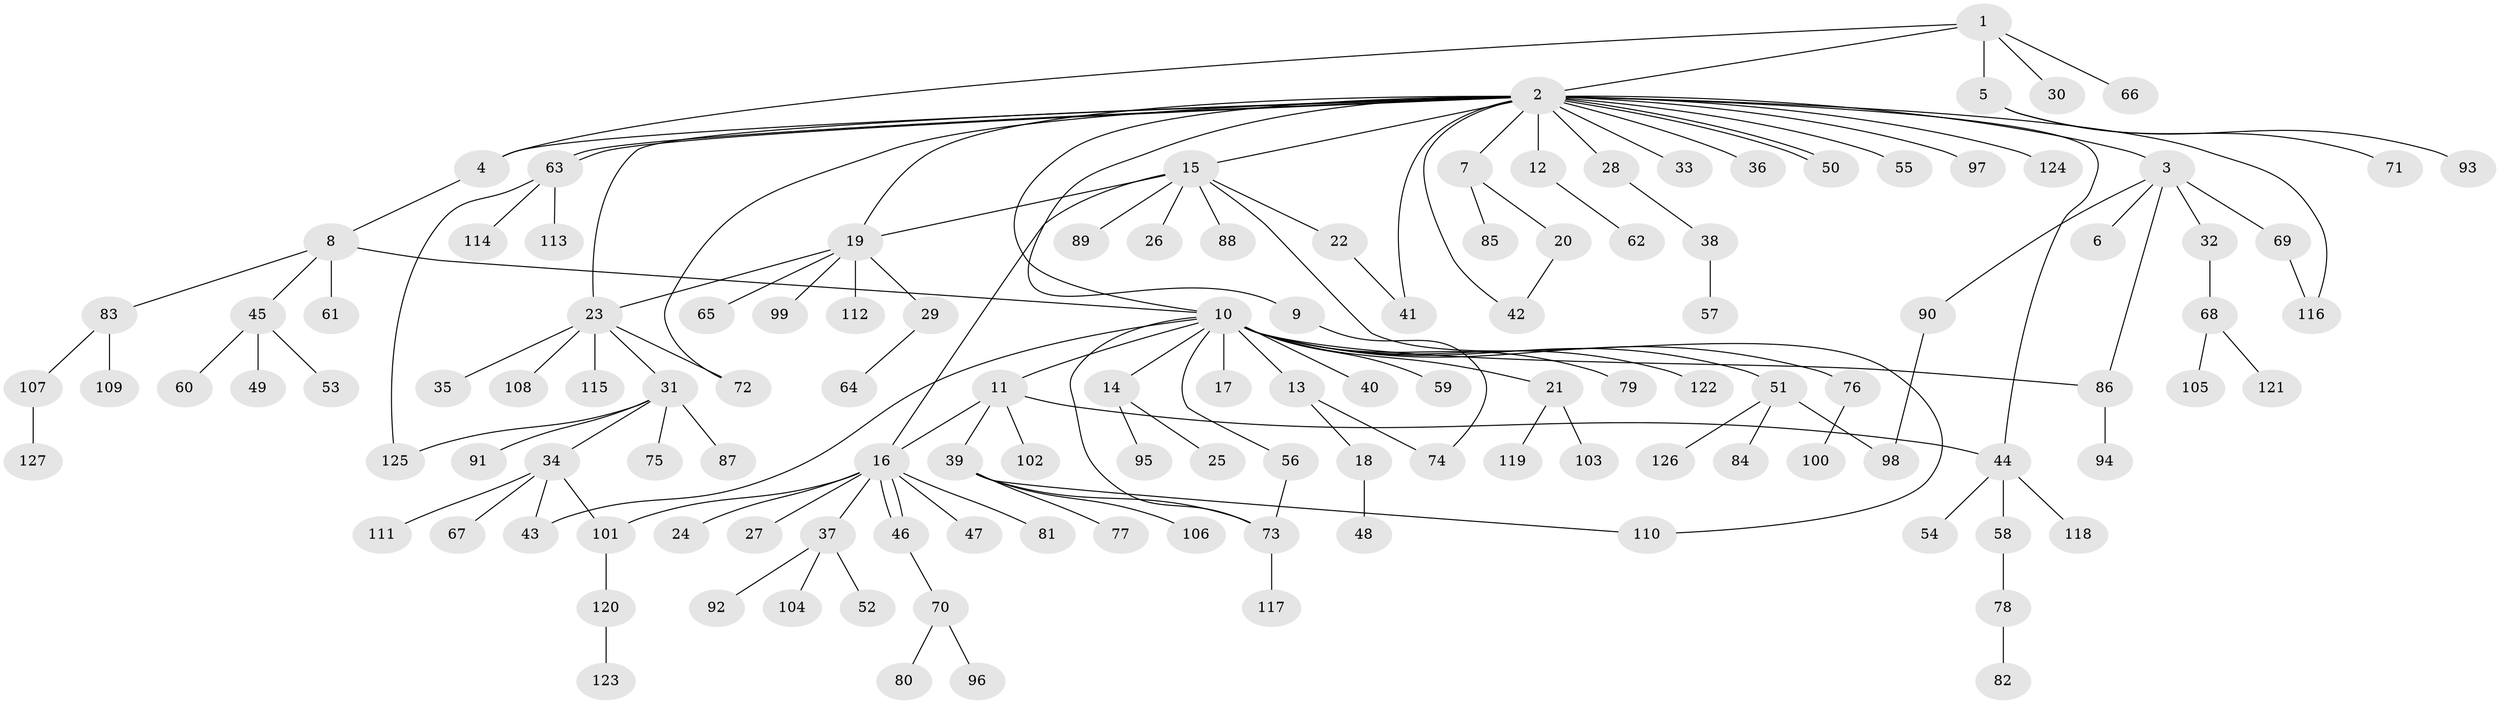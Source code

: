 // coarse degree distribution, {4: 0.0297029702970297, 22: 0.009900990099009901, 5: 0.0297029702970297, 6: 0.0297029702970297, 2: 0.19801980198019803, 3: 0.07920792079207921, 18: 0.009900990099009901, 8: 0.009900990099009901, 7: 0.009900990099009901, 9: 0.019801980198019802, 1: 0.5742574257425742}
// Generated by graph-tools (version 1.1) at 2025/51/02/27/25 19:51:59]
// undirected, 127 vertices, 148 edges
graph export_dot {
graph [start="1"]
  node [color=gray90,style=filled];
  1;
  2;
  3;
  4;
  5;
  6;
  7;
  8;
  9;
  10;
  11;
  12;
  13;
  14;
  15;
  16;
  17;
  18;
  19;
  20;
  21;
  22;
  23;
  24;
  25;
  26;
  27;
  28;
  29;
  30;
  31;
  32;
  33;
  34;
  35;
  36;
  37;
  38;
  39;
  40;
  41;
  42;
  43;
  44;
  45;
  46;
  47;
  48;
  49;
  50;
  51;
  52;
  53;
  54;
  55;
  56;
  57;
  58;
  59;
  60;
  61;
  62;
  63;
  64;
  65;
  66;
  67;
  68;
  69;
  70;
  71;
  72;
  73;
  74;
  75;
  76;
  77;
  78;
  79;
  80;
  81;
  82;
  83;
  84;
  85;
  86;
  87;
  88;
  89;
  90;
  91;
  92;
  93;
  94;
  95;
  96;
  97;
  98;
  99;
  100;
  101;
  102;
  103;
  104;
  105;
  106;
  107;
  108;
  109;
  110;
  111;
  112;
  113;
  114;
  115;
  116;
  117;
  118;
  119;
  120;
  121;
  122;
  123;
  124;
  125;
  126;
  127;
  1 -- 2;
  1 -- 4;
  1 -- 5;
  1 -- 30;
  1 -- 66;
  2 -- 3;
  2 -- 4;
  2 -- 7;
  2 -- 9;
  2 -- 10;
  2 -- 12;
  2 -- 15;
  2 -- 19;
  2 -- 23;
  2 -- 28;
  2 -- 33;
  2 -- 36;
  2 -- 41;
  2 -- 42;
  2 -- 44;
  2 -- 50;
  2 -- 50;
  2 -- 55;
  2 -- 63;
  2 -- 63;
  2 -- 72;
  2 -- 97;
  2 -- 116;
  2 -- 124;
  3 -- 6;
  3 -- 32;
  3 -- 69;
  3 -- 86;
  3 -- 90;
  4 -- 8;
  5 -- 71;
  5 -- 93;
  7 -- 20;
  7 -- 85;
  8 -- 10;
  8 -- 45;
  8 -- 61;
  8 -- 83;
  9 -- 74;
  10 -- 11;
  10 -- 13;
  10 -- 14;
  10 -- 17;
  10 -- 21;
  10 -- 40;
  10 -- 43;
  10 -- 51;
  10 -- 56;
  10 -- 59;
  10 -- 73;
  10 -- 76;
  10 -- 79;
  10 -- 86;
  10 -- 122;
  11 -- 16;
  11 -- 39;
  11 -- 44;
  11 -- 102;
  12 -- 62;
  13 -- 18;
  13 -- 74;
  14 -- 25;
  14 -- 95;
  15 -- 16;
  15 -- 19;
  15 -- 22;
  15 -- 26;
  15 -- 88;
  15 -- 89;
  15 -- 110;
  16 -- 24;
  16 -- 27;
  16 -- 37;
  16 -- 46;
  16 -- 46;
  16 -- 47;
  16 -- 81;
  16 -- 101;
  18 -- 48;
  19 -- 23;
  19 -- 29;
  19 -- 65;
  19 -- 99;
  19 -- 112;
  20 -- 42;
  21 -- 103;
  21 -- 119;
  22 -- 41;
  23 -- 31;
  23 -- 35;
  23 -- 72;
  23 -- 108;
  23 -- 115;
  28 -- 38;
  29 -- 64;
  31 -- 34;
  31 -- 75;
  31 -- 87;
  31 -- 91;
  31 -- 125;
  32 -- 68;
  34 -- 43;
  34 -- 67;
  34 -- 101;
  34 -- 111;
  37 -- 52;
  37 -- 92;
  37 -- 104;
  38 -- 57;
  39 -- 73;
  39 -- 77;
  39 -- 106;
  39 -- 110;
  44 -- 54;
  44 -- 58;
  44 -- 118;
  45 -- 49;
  45 -- 53;
  45 -- 60;
  46 -- 70;
  51 -- 84;
  51 -- 98;
  51 -- 126;
  56 -- 73;
  58 -- 78;
  63 -- 113;
  63 -- 114;
  63 -- 125;
  68 -- 105;
  68 -- 121;
  69 -- 116;
  70 -- 80;
  70 -- 96;
  73 -- 117;
  76 -- 100;
  78 -- 82;
  83 -- 107;
  83 -- 109;
  86 -- 94;
  90 -- 98;
  101 -- 120;
  107 -- 127;
  120 -- 123;
}
